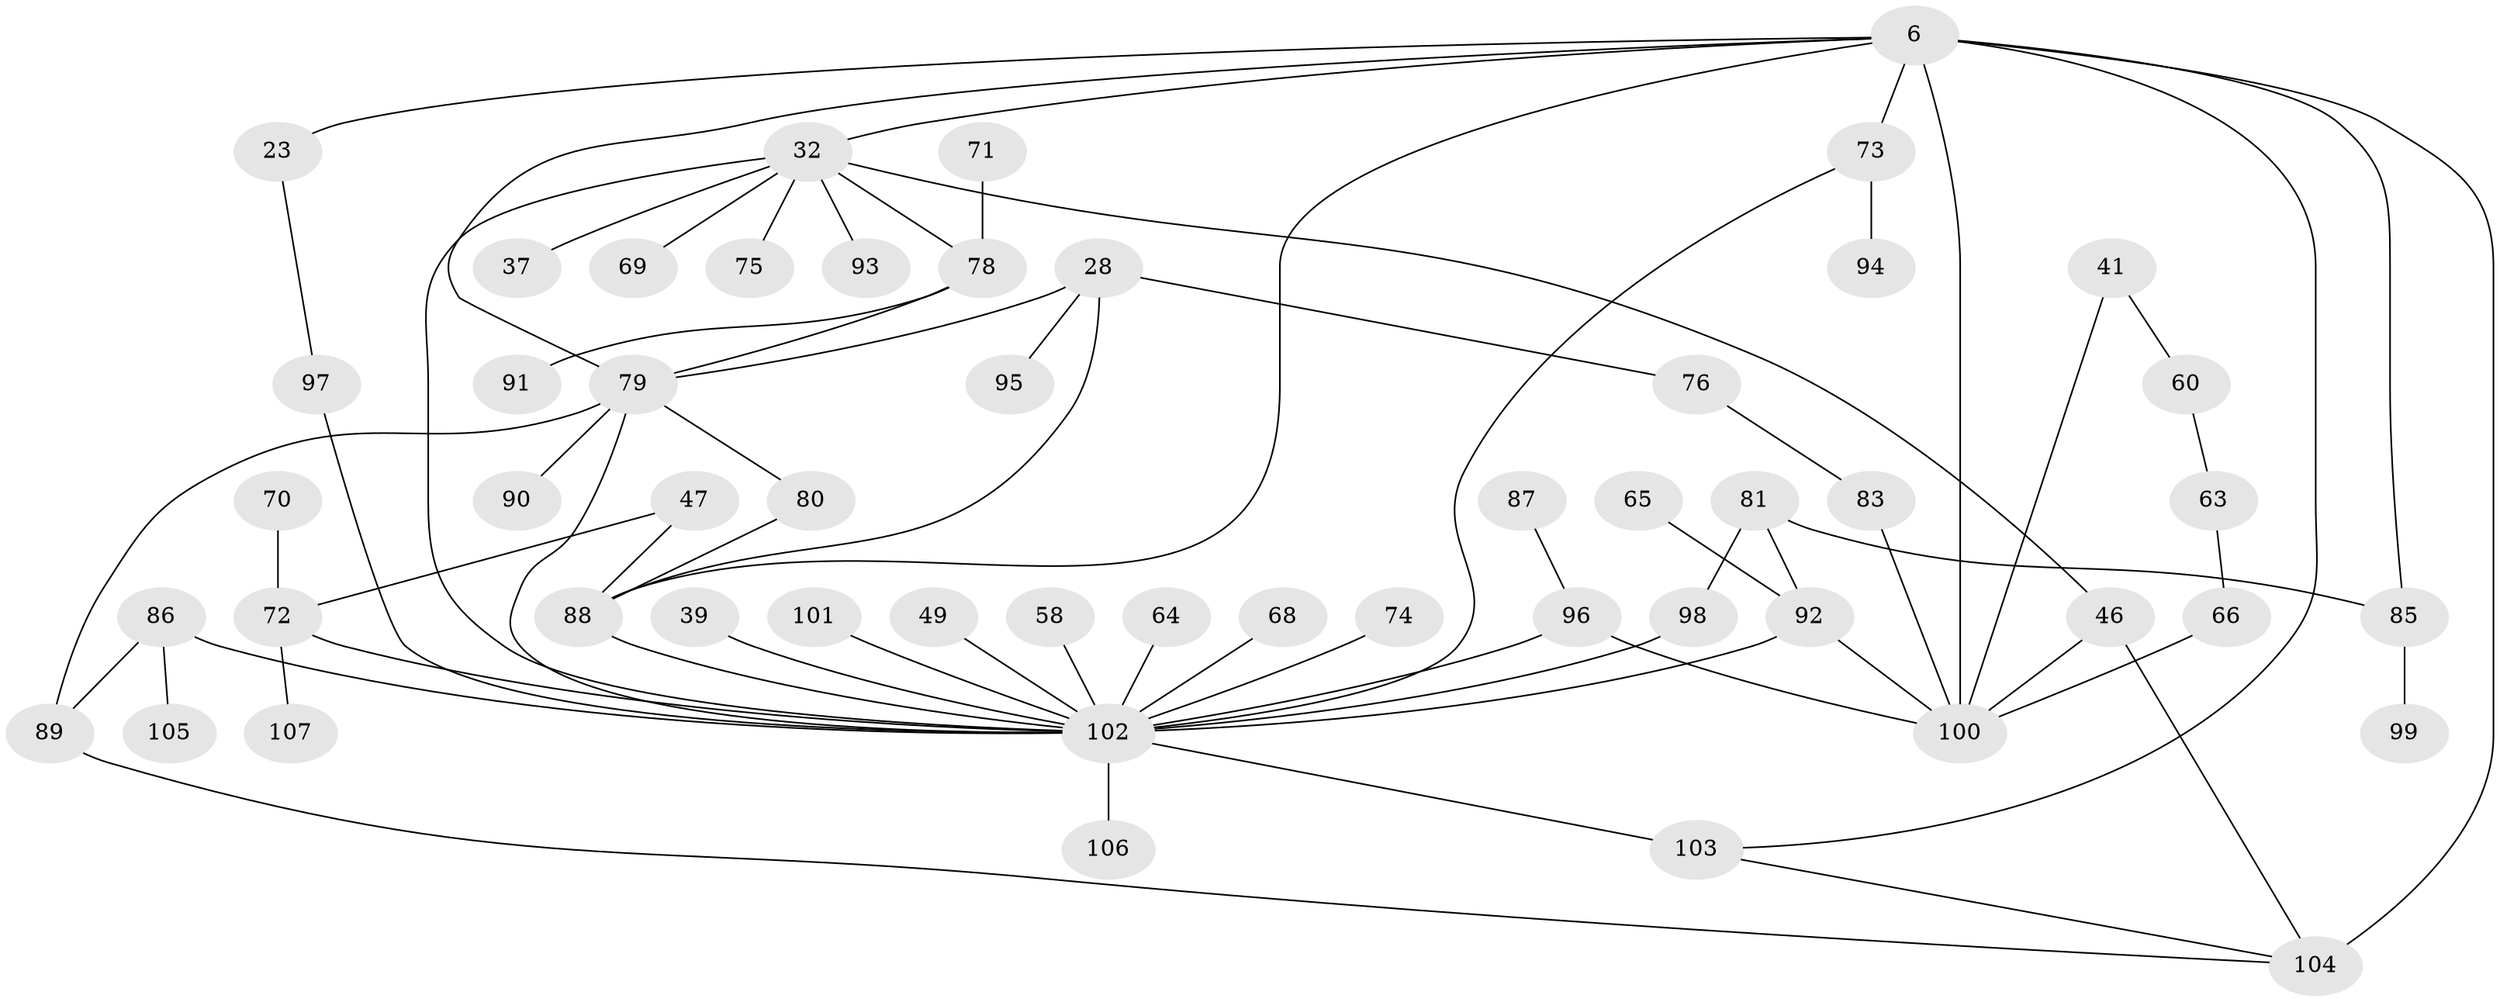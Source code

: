 // original degree distribution, {6: 0.04672897196261682, 4: 0.14018691588785046, 5: 0.037383177570093455, 8: 0.009345794392523364, 3: 0.24299065420560748, 2: 0.2803738317757009, 1: 0.24299065420560748}
// Generated by graph-tools (version 1.1) at 2025/41/03/09/25 04:41:12]
// undirected, 53 vertices, 72 edges
graph export_dot {
graph [start="1"]
  node [color=gray90,style=filled];
  6 [super="+2"];
  23;
  28;
  32 [super="+11+8+26"];
  37;
  39;
  41;
  46;
  47;
  49;
  58;
  60;
  63;
  64 [super="+57"];
  65;
  66;
  68;
  69;
  70;
  71;
  72 [super="+36+43"];
  73;
  74;
  75;
  76;
  78 [super="+31+16+21"];
  79 [super="+62+59"];
  80;
  81 [super="+56"];
  83;
  85;
  86 [super="+42"];
  87;
  88 [super="+29+55"];
  89 [super="+34"];
  90;
  91;
  92 [super="+54+52"];
  93;
  94;
  95;
  96 [super="+50"];
  97;
  98;
  99;
  100 [super="+3+18"];
  101;
  102 [super="+24+82+84"];
  103 [super="+77"];
  104 [super="+10+51"];
  105;
  106;
  107;
  6 -- 73;
  6 -- 85;
  6 -- 103;
  6 -- 23;
  6 -- 88;
  6 -- 100 [weight=2];
  6 -- 104 [weight=2];
  6 -- 32 [weight=2];
  6 -- 79;
  23 -- 97;
  28 -- 76;
  28 -- 95;
  28 -- 88;
  28 -- 79;
  32 -- 75;
  32 -- 93;
  32 -- 37;
  32 -- 69;
  32 -- 46;
  32 -- 78;
  32 -- 102 [weight=2];
  39 -- 102;
  41 -- 60;
  41 -- 100;
  46 -- 100;
  46 -- 104;
  47 -- 72;
  47 -- 88;
  49 -- 102;
  58 -- 102;
  60 -- 63;
  63 -- 66;
  64 -- 102 [weight=2];
  65 -- 92;
  66 -- 100;
  68 -- 102;
  70 -- 72;
  71 -- 78;
  72 -- 107 [weight=2];
  72 -- 102 [weight=3];
  73 -- 94;
  73 -- 102;
  74 -- 102;
  76 -- 83;
  78 -- 91;
  78 -- 79;
  79 -- 102 [weight=2];
  79 -- 80;
  79 -- 89;
  79 -- 90;
  80 -- 88;
  81 -- 92 [weight=2];
  81 -- 85;
  81 -- 98;
  83 -- 100;
  85 -- 99;
  86 -- 105;
  86 -- 89;
  86 -- 102;
  87 -- 96;
  88 -- 102;
  89 -- 104;
  92 -- 102 [weight=5];
  92 -- 100;
  96 -- 102;
  96 -- 100;
  97 -- 102;
  98 -- 102;
  101 -- 102;
  102 -- 106;
  102 -- 103 [weight=2];
  103 -- 104;
}
